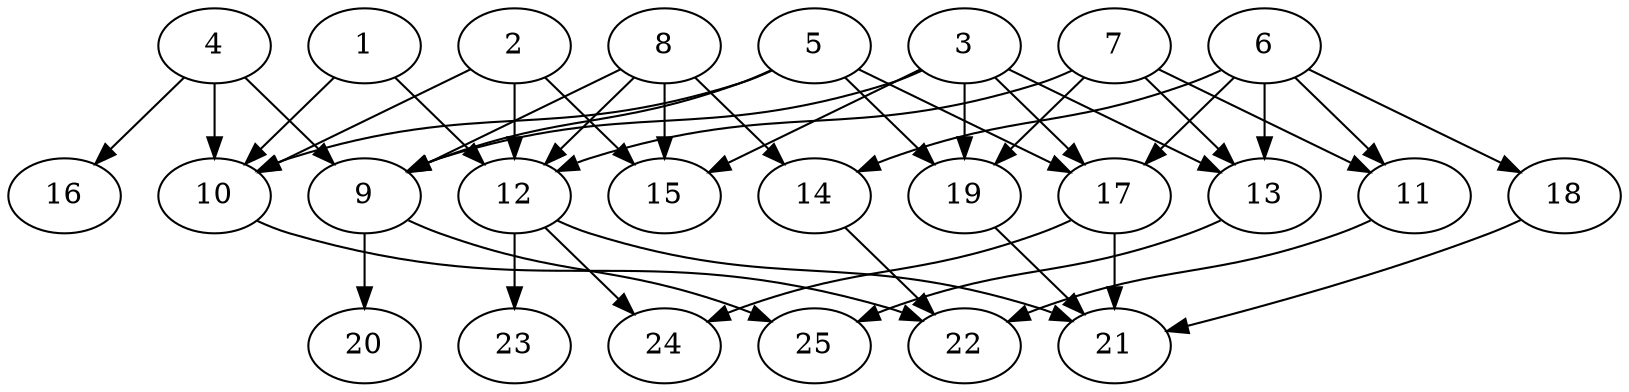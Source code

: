 // DAG automatically generated by daggen at Thu Oct  3 14:00:40 2019
// ./daggen --dot -n 25 --ccr 0.4 --fat 0.7 --regular 0.5 --density 0.5 --mindata 5242880 --maxdata 52428800 
digraph G {
  1 [size="43845120", alpha="0.19", expect_size="17538048"] 
  1 -> 10 [size ="17538048"]
  1 -> 12 [size ="17538048"]
  2 [size="69457920", alpha="0.11", expect_size="27783168"] 
  2 -> 10 [size ="27783168"]
  2 -> 12 [size ="27783168"]
  2 -> 15 [size ="27783168"]
  3 [size="88417280", alpha="0.14", expect_size="35366912"] 
  3 -> 9 [size ="35366912"]
  3 -> 13 [size ="35366912"]
  3 -> 15 [size ="35366912"]
  3 -> 17 [size ="35366912"]
  3 -> 19 [size ="35366912"]
  4 [size="75796480", alpha="0.01", expect_size="30318592"] 
  4 -> 9 [size ="30318592"]
  4 -> 10 [size ="30318592"]
  4 -> 16 [size ="30318592"]
  5 [size="32629760", alpha="0.11", expect_size="13051904"] 
  5 -> 9 [size ="13051904"]
  5 -> 10 [size ="13051904"]
  5 -> 17 [size ="13051904"]
  5 -> 19 [size ="13051904"]
  6 [size="30922240", alpha="0.15", expect_size="12368896"] 
  6 -> 11 [size ="12368896"]
  6 -> 13 [size ="12368896"]
  6 -> 14 [size ="12368896"]
  6 -> 17 [size ="12368896"]
  6 -> 18 [size ="12368896"]
  7 [size="120005120", alpha="0.12", expect_size="48002048"] 
  7 -> 11 [size ="48002048"]
  7 -> 12 [size ="48002048"]
  7 -> 13 [size ="48002048"]
  7 -> 19 [size ="48002048"]
  8 [size="36267520", alpha="0.18", expect_size="14507008"] 
  8 -> 9 [size ="14507008"]
  8 -> 12 [size ="14507008"]
  8 -> 14 [size ="14507008"]
  8 -> 15 [size ="14507008"]
  9 [size="81446400", alpha="0.08", expect_size="32578560"] 
  9 -> 20 [size ="32578560"]
  9 -> 25 [size ="32578560"]
  10 [size="73661440", alpha="0.04", expect_size="29464576"] 
  10 -> 22 [size ="29464576"]
  11 [size="115079680", alpha="0.13", expect_size="46031872"] 
  11 -> 22 [size ="46031872"]
  12 [size="109460480", alpha="0.04", expect_size="43784192"] 
  12 -> 21 [size ="43784192"]
  12 -> 23 [size ="43784192"]
  12 -> 24 [size ="43784192"]
  13 [size="58268160", alpha="0.17", expect_size="23307264"] 
  13 -> 25 [size ="23307264"]
  14 [size="22013440", alpha="0.04", expect_size="8805376"] 
  14 -> 22 [size ="8805376"]
  15 [size="29706240", alpha="0.07", expect_size="11882496"] 
  16 [size="95554560", alpha="0.16", expect_size="38221824"] 
  17 [size="65008640", alpha="0.14", expect_size="26003456"] 
  17 -> 21 [size ="26003456"]
  17 -> 24 [size ="26003456"]
  18 [size="17090560", alpha="0.04", expect_size="6836224"] 
  18 -> 21 [size ="6836224"]
  19 [size="120476160", alpha="0.02", expect_size="48190464"] 
  19 -> 21 [size ="48190464"]
  20 [size="48742400", alpha="0.10", expect_size="19496960"] 
  21 [size="73080320", alpha="0.03", expect_size="29232128"] 
  22 [size="29783040", alpha="0.05", expect_size="11913216"] 
  23 [size="55498240", alpha="0.01", expect_size="22199296"] 
  24 [size="35811840", alpha="0.07", expect_size="14324736"] 
  25 [size="60753920", alpha="0.16", expect_size="24301568"] 
}
